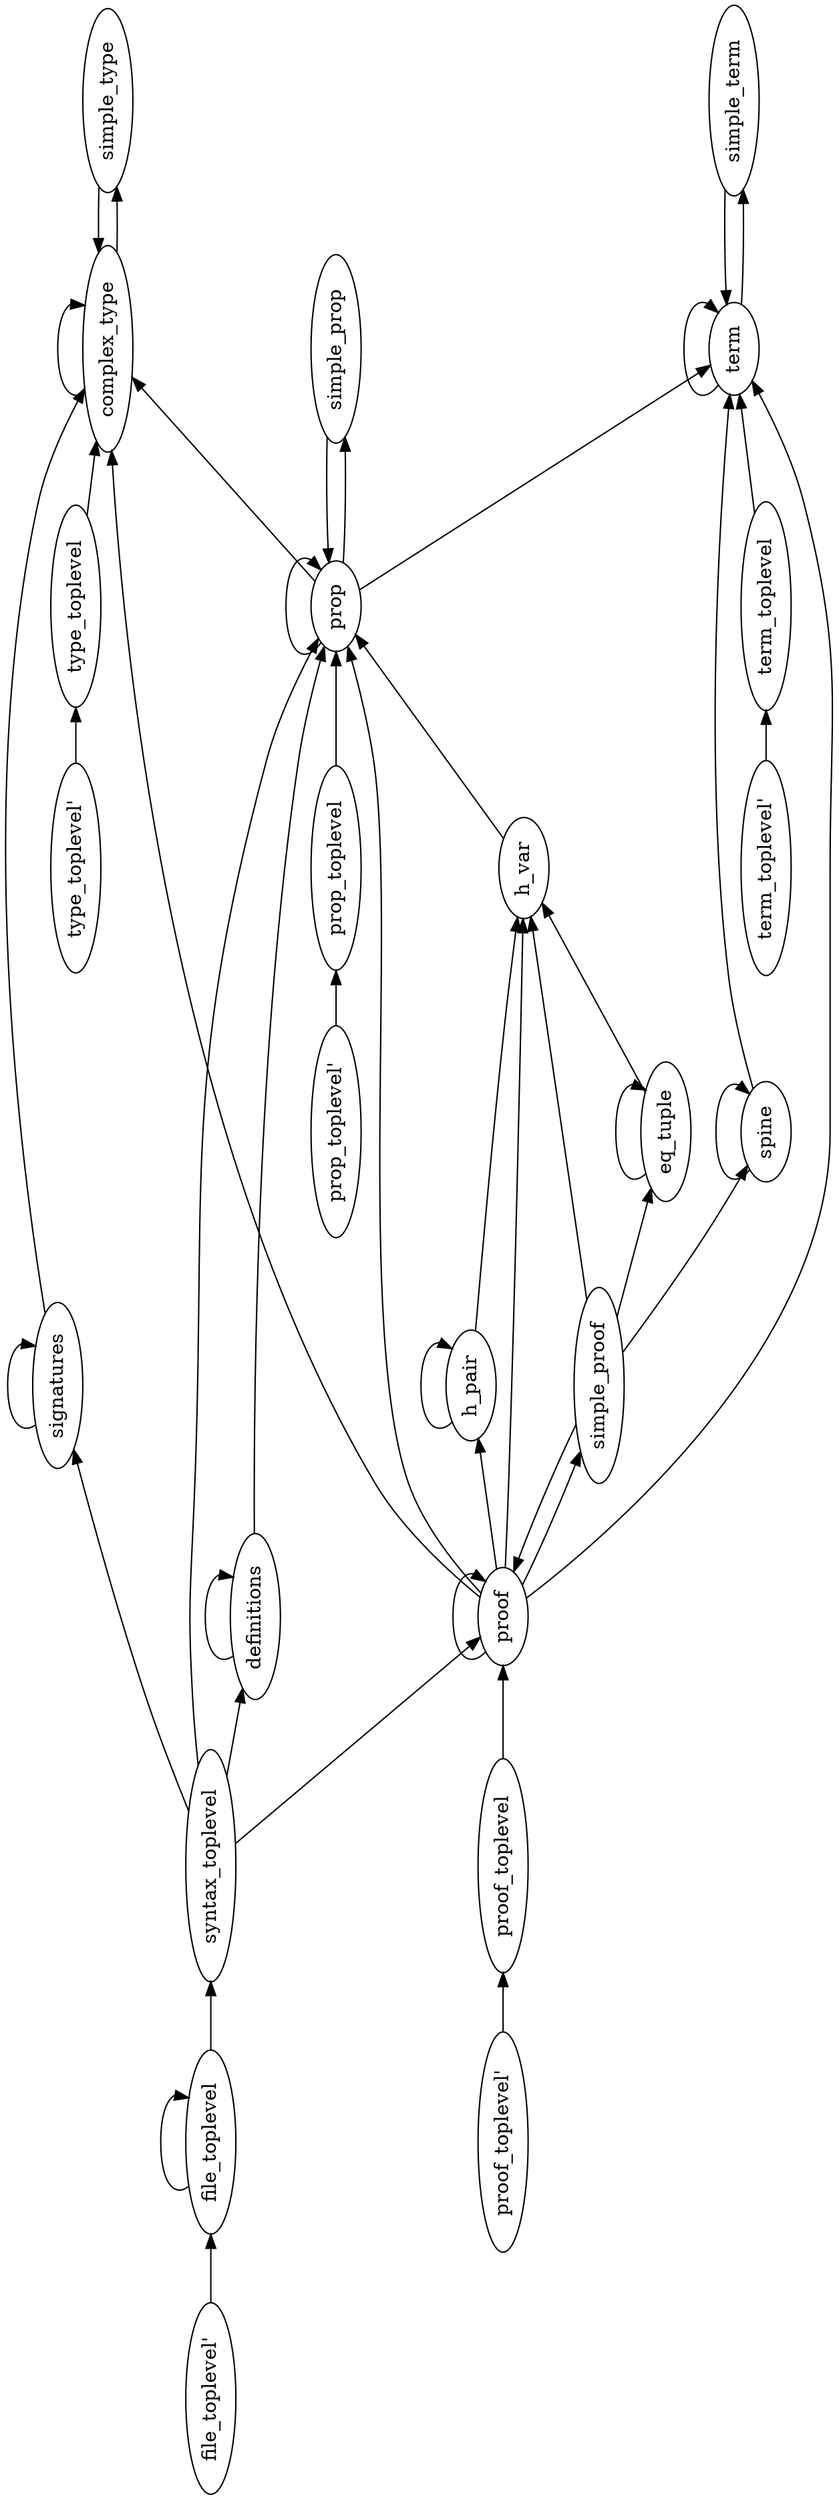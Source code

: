 digraph G {
orientation = landscape;
rankdir = LR;
ratio = compress;
nt0 [ label="type_toplevel'" ] ;
nt1 [ label="term_toplevel'" ] ;
nt2 [ label="prop_toplevel'" ] ;
nt3 [ label="proof_toplevel'" ] ;
nt4 [ label="file_toplevel'" ] ;
nt5 [ label="type_toplevel" ] ;
nt6 [ label="term_toplevel" ] ;
nt7 [ label="term" ] ;
nt8 [ label="syntax_toplevel" ] ;
nt9 [ label="spine" ] ;
nt10 [ label="simple_type" ] ;
nt11 [ label="simple_term" ] ;
nt12 [ label="simple_prop" ] ;
nt13 [ label="simple_proof" ] ;
nt14 [ label="signatures" ] ;
nt15 [ label="prop_toplevel" ] ;
nt16 [ label="prop" ] ;
nt17 [ label="proof_toplevel" ] ;
nt18 [ label="proof" ] ;
nt19 [ label="h_var" ] ;
nt20 [ label="h_pair" ] ;
nt21 [ label="file_toplevel" ] ;
nt22 [ label="eq_tuple" ] ;
nt23 [ label="definitions" ] ;
nt24 [ label="complex_type" ] ;
nt0 -> nt5 [ label="" ] ;
nt1 -> nt6 [ label="" ] ;
nt2 -> nt15 [ label="" ] ;
nt3 -> nt17 [ label="" ] ;
nt4 -> nt21 [ label="" ] ;
nt5 -> nt24 [ label="" ] ;
nt6 -> nt7 [ label="" ] ;
nt7 -> nt7 [ label="" ] ;
nt7 -> nt11 [ label="" ] ;
nt8 -> nt14 [ label="" ] ;
nt8 -> nt16 [ label="" ] ;
nt8 -> nt18 [ label="" ] ;
nt8 -> nt23 [ label="" ] ;
nt9 -> nt7 [ label="" ] ;
nt9 -> nt9 [ label="" ] ;
nt10 -> nt24 [ label="" ] ;
nt11 -> nt7 [ label="" ] ;
nt12 -> nt16 [ label="" ] ;
nt13 -> nt9 [ label="" ] ;
nt13 -> nt18 [ label="" ] ;
nt13 -> nt19 [ label="" ] ;
nt13 -> nt22 [ label="" ] ;
nt14 -> nt14 [ label="" ] ;
nt14 -> nt24 [ label="" ] ;
nt15 -> nt16 [ label="" ] ;
nt16 -> nt7 [ label="" ] ;
nt16 -> nt12 [ label="" ] ;
nt16 -> nt16 [ label="" ] ;
nt16 -> nt24 [ label="" ] ;
nt17 -> nt18 [ label="" ] ;
nt18 -> nt7 [ label="" ] ;
nt18 -> nt13 [ label="" ] ;
nt18 -> nt16 [ label="" ] ;
nt18 -> nt18 [ label="" ] ;
nt18 -> nt19 [ label="" ] ;
nt18 -> nt20 [ label="" ] ;
nt18 -> nt24 [ label="" ] ;
nt19 -> nt16 [ label="" ] ;
nt20 -> nt19 [ label="" ] ;
nt20 -> nt20 [ label="" ] ;
nt21 -> nt8 [ label="" ] ;
nt21 -> nt21 [ label="" ] ;
nt22 -> nt19 [ label="" ] ;
nt22 -> nt22 [ label="" ] ;
nt23 -> nt16 [ label="" ] ;
nt23 -> nt23 [ label="" ] ;
nt24 -> nt10 [ label="" ] ;
nt24 -> nt24 [ label="" ] ;

}
